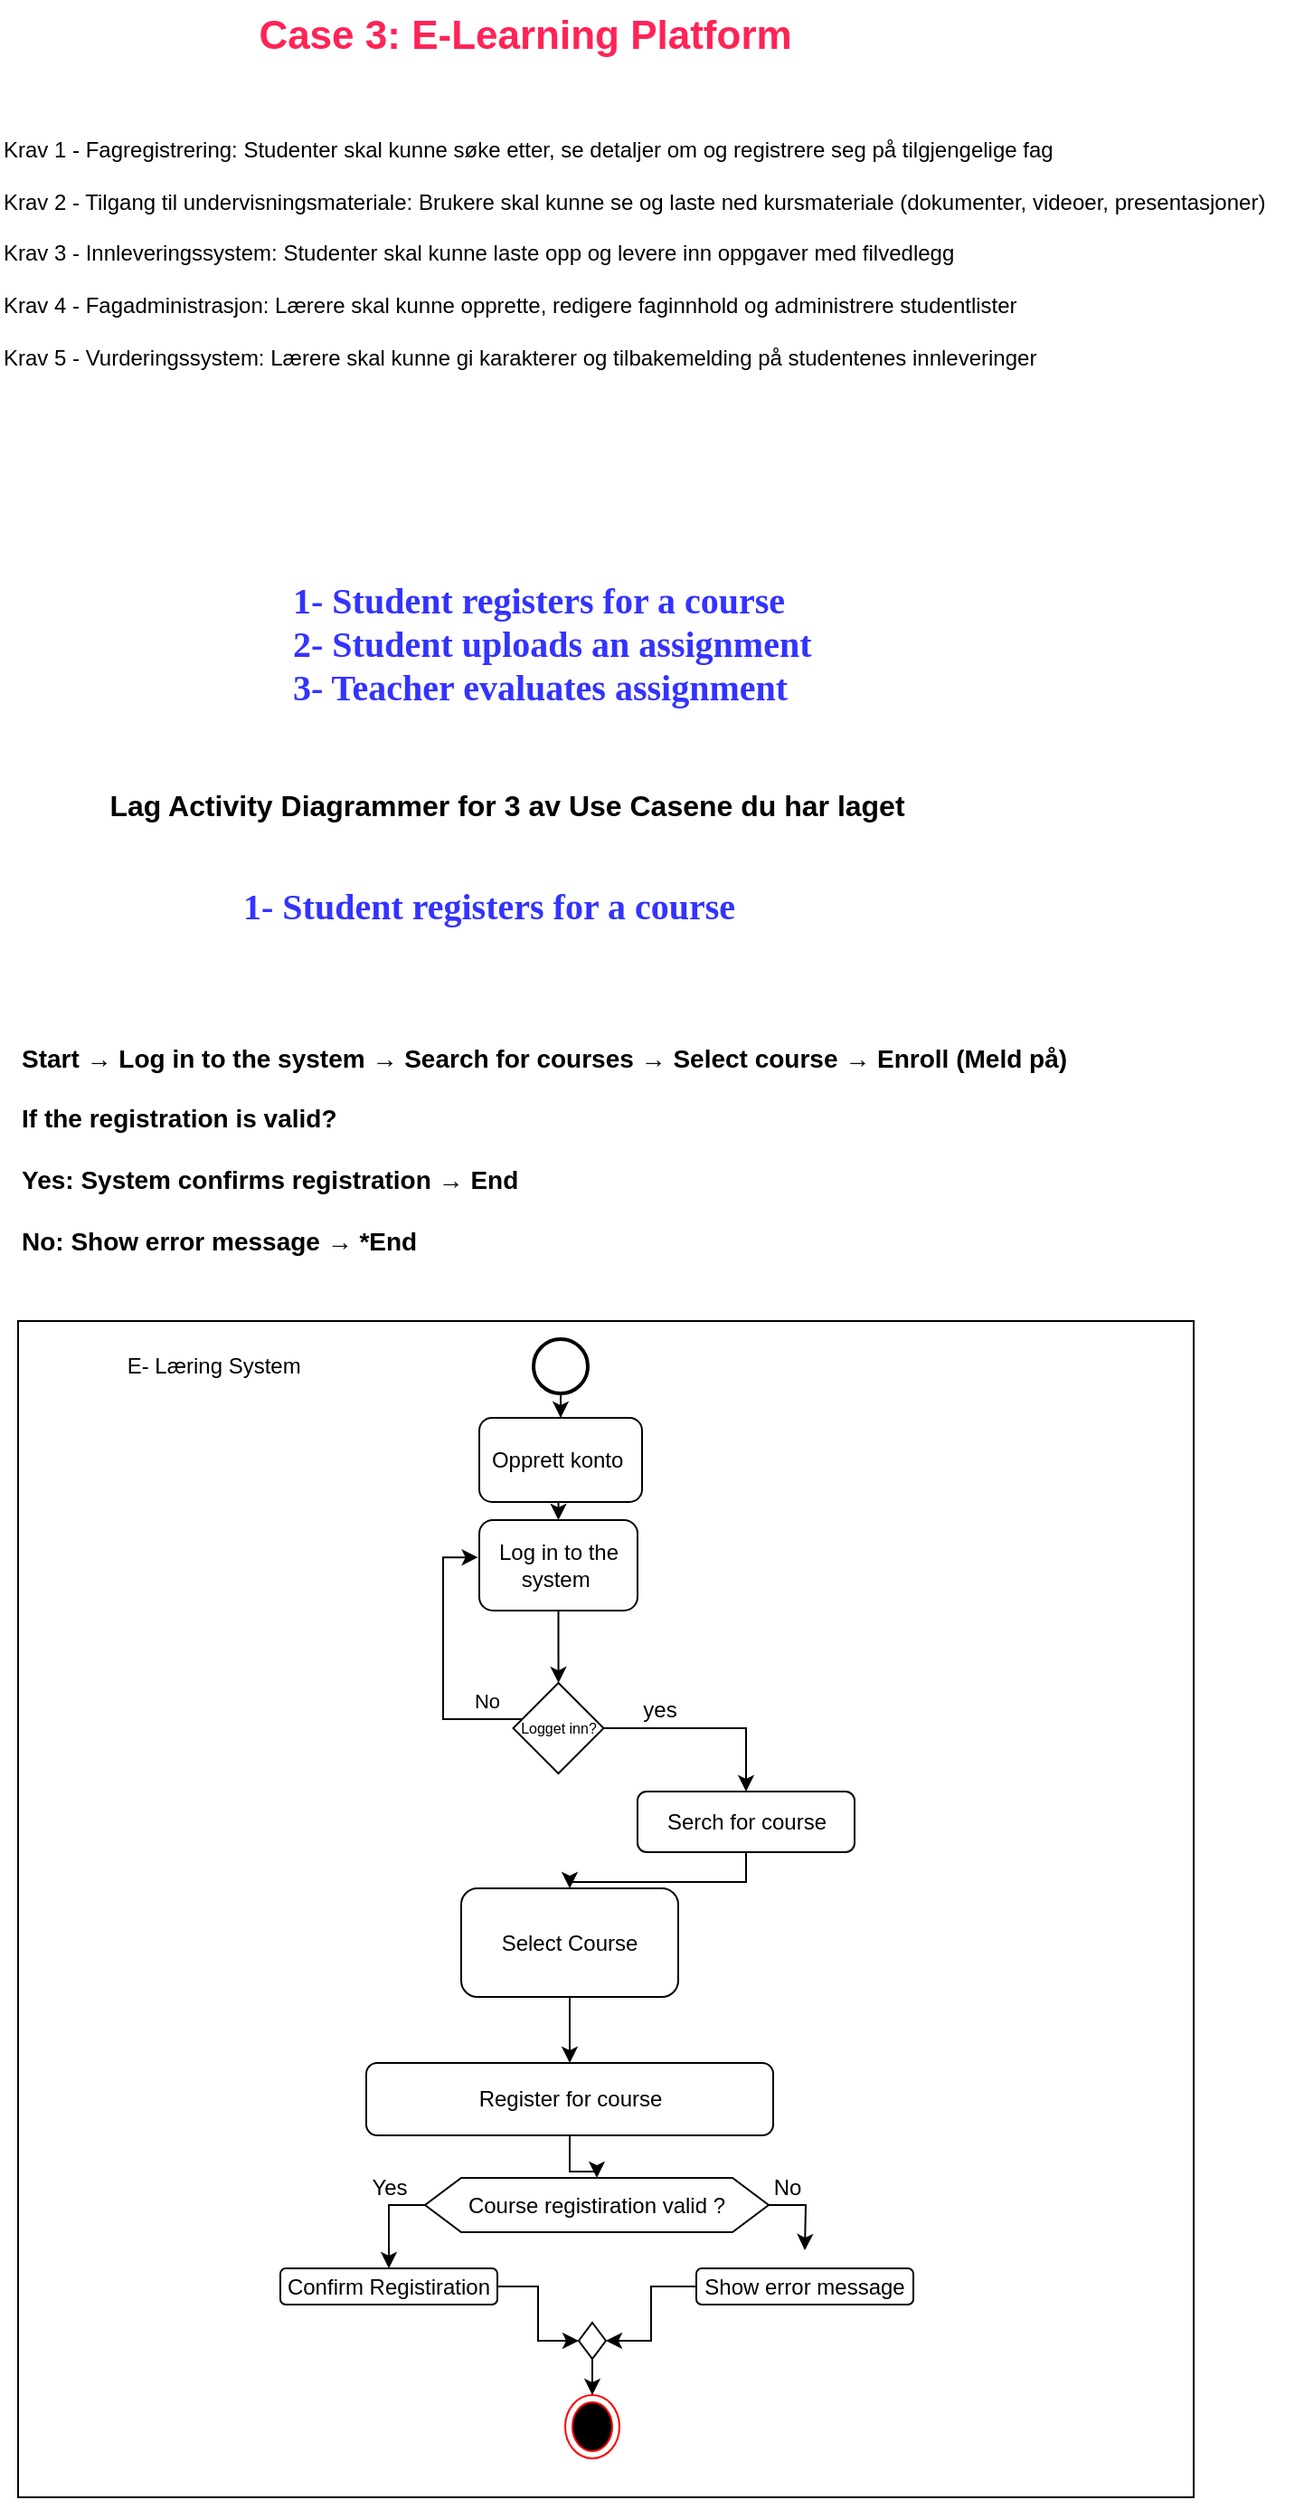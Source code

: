 <mxfile version="28.1.2">
  <diagram id="rVr2GnYfG8I3P8nDzQv8" name="Page-1">
    <mxGraphModel dx="1426" dy="979" grid="1" gridSize="10" guides="1" tooltips="1" connect="1" arrows="1" fold="1" page="1" pageScale="1" pageWidth="850" pageHeight="1100" math="0" shadow="0">
      <root>
        <mxCell id="0" />
        <mxCell id="1" parent="0" />
        <mxCell id="q8N_jg_t_UJ2S619aD_E-1" value="Case 3: E-Learning Platform" style="text;html=1;align=center;verticalAlign=middle;resizable=0;points=[];autosize=1;strokeColor=none;fillColor=none;fontColor=#FF2356;fontStyle=1;fontSize=22;" parent="1" vertex="1">
          <mxGeometry x="220" y="60" width="300" height="40" as="geometry" />
        </mxCell>
        <mxCell id="q8N_jg_t_UJ2S619aD_E-2" value="&lt;div&gt;1- Student registers for a course&lt;/div&gt;&lt;div&gt;2- Student uploads an assignment&lt;/div&gt;&lt;div&gt;3- Teacher evaluates assignment&lt;/div&gt;" style="text;html=1;align=left;verticalAlign=middle;resizable=0;points=[];autosize=1;strokeColor=none;fillColor=none;fontStyle=1;fontFamily=Times New Roman;fontColor=#3333FF;fontSize=20;" parent="1" vertex="1">
          <mxGeometry x="240" y="370" width="290" height="90" as="geometry" />
        </mxCell>
        <mxCell id="q8N_jg_t_UJ2S619aD_E-4" value="Lag Activity Diagrammer for 3 av Use Casene du har laget" style="text;html=1;align=center;verticalAlign=middle;resizable=0;points=[];autosize=1;strokeColor=none;fillColor=none;fontStyle=1;fontSize=16;" parent="1" vertex="1">
          <mxGeometry x="140" y="490" width="440" height="30" as="geometry" />
        </mxCell>
        <mxCell id="q8N_jg_t_UJ2S619aD_E-5" value="&lt;span style=&quot;color: rgb(51, 51, 255); font-family: &amp;quot;Times New Roman&amp;quot;; font-size: 20px; font-weight: 700; text-align: left;&quot;&gt;1- Student registers for a course&lt;/span&gt;" style="text;html=1;align=center;verticalAlign=middle;resizable=0;points=[];autosize=1;strokeColor=none;fillColor=none;" parent="1" vertex="1">
          <mxGeometry x="200" y="540" width="300" height="40" as="geometry" />
        </mxCell>
        <mxCell id="q8N_jg_t_UJ2S619aD_E-6" value="Start → Log in to the system → Search for courses → Select course → Enroll (Meld på)&lt;br&gt;&lt;br&gt;&lt;div&gt;If the registration is valid?&lt;br&gt;&lt;br&gt;&lt;/div&gt;&lt;div&gt;Yes: System confirms registration → End&lt;br&gt;&lt;br&gt;&lt;/div&gt;&lt;div&gt;No: Show error message → *End&lt;/div&gt;" style="text;html=1;align=left;verticalAlign=middle;resizable=0;points=[];autosize=1;strokeColor=none;fillColor=none;fontSize=14;fontStyle=1" parent="1" vertex="1">
          <mxGeometry x="90" y="630" width="570" height="130" as="geometry" />
        </mxCell>
        <mxCell id="57dZ45VM17CHzMFOVxee-1" value="&lt;div&gt;Krav 1 - Fagregistrering: Studenter skal kunne søke etter, se detaljer om og registrere seg på tilgjengelige fag&lt;/div&gt;&lt;div&gt;&lt;br&gt;&lt;/div&gt;&lt;div&gt;Krav 2 - Tilgang til undervisningsmateriale: Brukere skal kunne se og laste ned kursmateriale (dokumenter, videoer, presentasjoner)&lt;/div&gt;&lt;div&gt;&lt;br&gt;&lt;/div&gt;&lt;div&gt;Krav 3 - Innleveringssystem: Studenter skal kunne laste opp og levere inn oppgaver med filvedlegg&lt;/div&gt;&lt;div&gt;&lt;br&gt;&lt;/div&gt;&lt;div&gt;Krav 4 - Fagadministrasjon: Lærere skal kunne opprette, redigere faginnhold og administrere studentlister&lt;/div&gt;&lt;div&gt;&lt;br&gt;&lt;/div&gt;&lt;div&gt;Krav 5 - Vurderingssystem: Lærere skal kunne gi karakterer og tilbakemelding på studentenes innleveringer&lt;/div&gt;" style="text;html=1;align=left;verticalAlign=middle;resizable=0;points=[];autosize=1;strokeColor=none;fillColor=none;" vertex="1" parent="1">
          <mxGeometry x="80" y="130" width="720" height="140" as="geometry" />
        </mxCell>
        <mxCell id="57dZ45VM17CHzMFOVxee-3" value="" style="whiteSpace=wrap;html=1;aspect=fixed;" vertex="1" parent="1">
          <mxGeometry x="90" y="790" width="650" height="650" as="geometry" />
        </mxCell>
        <mxCell id="57dZ45VM17CHzMFOVxee-4" value="E- Læring System&amp;nbsp;" style="text;html=1;align=center;verticalAlign=middle;whiteSpace=wrap;rounded=0;" vertex="1" parent="1">
          <mxGeometry x="115" y="800" width="170" height="30" as="geometry" />
        </mxCell>
        <mxCell id="57dZ45VM17CHzMFOVxee-5" style="edgeStyle=orthogonalEdgeStyle;rounded=0;orthogonalLoop=1;jettySize=auto;html=1;entryX=0.5;entryY=0;entryDx=0;entryDy=0;" edge="1" parent="1" target="57dZ45VM17CHzMFOVxee-7">
          <mxGeometry relative="1" as="geometry">
            <mxPoint x="395" y="843.5" as="sourcePoint" />
          </mxGeometry>
        </mxCell>
        <mxCell id="57dZ45VM17CHzMFOVxee-6" value="" style="edgeStyle=orthogonalEdgeStyle;rounded=0;orthogonalLoop=1;jettySize=auto;html=1;" edge="1" parent="1" source="57dZ45VM17CHzMFOVxee-33" target="57dZ45VM17CHzMFOVxee-9">
          <mxGeometry relative="1" as="geometry" />
        </mxCell>
        <mxCell id="57dZ45VM17CHzMFOVxee-7" value="Log in to the system&amp;nbsp;" style="rounded=1;whiteSpace=wrap;html=1;" vertex="1" parent="1">
          <mxGeometry x="345" y="900" width="87.5" height="50" as="geometry" />
        </mxCell>
        <mxCell id="57dZ45VM17CHzMFOVxee-8" value="" style="edgeStyle=orthogonalEdgeStyle;rounded=0;orthogonalLoop=1;jettySize=auto;html=1;" edge="1" parent="1" source="57dZ45VM17CHzMFOVxee-9" target="57dZ45VM17CHzMFOVxee-11">
          <mxGeometry relative="1" as="geometry">
            <Array as="points">
              <mxPoint x="493" y="1100" />
              <mxPoint x="395" y="1100" />
            </Array>
          </mxGeometry>
        </mxCell>
        <mxCell id="57dZ45VM17CHzMFOVxee-9" value="Serch for course" style="rounded=1;whiteSpace=wrap;html=1;" vertex="1" parent="1">
          <mxGeometry x="432.5" y="1050" width="120" height="33.5" as="geometry" />
        </mxCell>
        <mxCell id="57dZ45VM17CHzMFOVxee-10" value="" style="edgeStyle=orthogonalEdgeStyle;rounded=0;orthogonalLoop=1;jettySize=auto;html=1;" edge="1" parent="1" source="57dZ45VM17CHzMFOVxee-11" target="57dZ45VM17CHzMFOVxee-13">
          <mxGeometry relative="1" as="geometry" />
        </mxCell>
        <mxCell id="57dZ45VM17CHzMFOVxee-11" value="Select Course" style="rounded=1;whiteSpace=wrap;html=1;" vertex="1" parent="1">
          <mxGeometry x="335" y="1103.5" width="120" height="60" as="geometry" />
        </mxCell>
        <mxCell id="57dZ45VM17CHzMFOVxee-12" value="" style="edgeStyle=orthogonalEdgeStyle;rounded=0;orthogonalLoop=1;jettySize=auto;html=1;" edge="1" parent="1" source="57dZ45VM17CHzMFOVxee-13" target="57dZ45VM17CHzMFOVxee-16">
          <mxGeometry relative="1" as="geometry" />
        </mxCell>
        <mxCell id="57dZ45VM17CHzMFOVxee-13" value="Register for course" style="rounded=1;whiteSpace=wrap;html=1;" vertex="1" parent="1">
          <mxGeometry x="282.5" y="1200" width="225" height="40" as="geometry" />
        </mxCell>
        <mxCell id="57dZ45VM17CHzMFOVxee-14" style="edgeStyle=orthogonalEdgeStyle;rounded=0;orthogonalLoop=1;jettySize=auto;html=1;" edge="1" parent="1" source="57dZ45VM17CHzMFOVxee-16">
          <mxGeometry relative="1" as="geometry">
            <mxPoint x="525" y="1303.5" as="targetPoint" />
          </mxGeometry>
        </mxCell>
        <mxCell id="57dZ45VM17CHzMFOVxee-15" style="edgeStyle=orthogonalEdgeStyle;rounded=0;orthogonalLoop=1;jettySize=auto;html=1;" edge="1" parent="1" source="57dZ45VM17CHzMFOVxee-16">
          <mxGeometry relative="1" as="geometry">
            <mxPoint x="295" y="1313.5" as="targetPoint" />
            <Array as="points">
              <mxPoint x="295" y="1278.5" />
              <mxPoint x="295" y="1313.5" />
            </Array>
          </mxGeometry>
        </mxCell>
        <mxCell id="57dZ45VM17CHzMFOVxee-16" value="Course registiration valid ?" style="shape=hexagon;perimeter=hexagonPerimeter2;whiteSpace=wrap;html=1;fixedSize=1;" vertex="1" parent="1">
          <mxGeometry x="315" y="1263.5" width="190" height="30" as="geometry" />
        </mxCell>
        <mxCell id="57dZ45VM17CHzMFOVxee-17" value="No" style="text;html=1;align=center;verticalAlign=middle;resizable=0;points=[];autosize=1;strokeColor=none;fillColor=none;" vertex="1" parent="1">
          <mxGeometry x="495" y="1253.5" width="40" height="30" as="geometry" />
        </mxCell>
        <mxCell id="57dZ45VM17CHzMFOVxee-18" value="Yes" style="text;html=1;align=center;verticalAlign=middle;resizable=0;points=[];autosize=1;strokeColor=none;fillColor=none;" vertex="1" parent="1">
          <mxGeometry x="275" y="1253.5" width="40" height="30" as="geometry" />
        </mxCell>
        <mxCell id="57dZ45VM17CHzMFOVxee-19" style="edgeStyle=orthogonalEdgeStyle;rounded=0;orthogonalLoop=1;jettySize=auto;html=1;entryX=1;entryY=0.5;entryDx=0;entryDy=0;" edge="1" parent="1" source="57dZ45VM17CHzMFOVxee-20" target="57dZ45VM17CHzMFOVxee-24">
          <mxGeometry relative="1" as="geometry" />
        </mxCell>
        <mxCell id="57dZ45VM17CHzMFOVxee-20" value="Show error message" style="rounded=1;whiteSpace=wrap;html=1;" vertex="1" parent="1">
          <mxGeometry x="465" y="1313.5" width="120" height="20" as="geometry" />
        </mxCell>
        <mxCell id="57dZ45VM17CHzMFOVxee-21" style="edgeStyle=orthogonalEdgeStyle;rounded=0;orthogonalLoop=1;jettySize=auto;html=1;entryX=0;entryY=0.5;entryDx=0;entryDy=0;" edge="1" parent="1" source="57dZ45VM17CHzMFOVxee-22" target="57dZ45VM17CHzMFOVxee-24">
          <mxGeometry relative="1" as="geometry" />
        </mxCell>
        <mxCell id="57dZ45VM17CHzMFOVxee-22" value="Confirm Registiration" style="rounded=1;whiteSpace=wrap;html=1;" vertex="1" parent="1">
          <mxGeometry x="235" y="1313.5" width="120" height="20" as="geometry" />
        </mxCell>
        <mxCell id="57dZ45VM17CHzMFOVxee-23" value="" style="edgeStyle=orthogonalEdgeStyle;rounded=0;orthogonalLoop=1;jettySize=auto;html=1;" edge="1" parent="1" source="57dZ45VM17CHzMFOVxee-24" target="57dZ45VM17CHzMFOVxee-25">
          <mxGeometry relative="1" as="geometry" />
        </mxCell>
        <mxCell id="57dZ45VM17CHzMFOVxee-24" value="" style="rhombus;whiteSpace=wrap;html=1;" vertex="1" parent="1">
          <mxGeometry x="400" y="1343.5" width="15" height="20" as="geometry" />
        </mxCell>
        <mxCell id="57dZ45VM17CHzMFOVxee-25" value="" style="ellipse;html=1;shape=endState;fillColor=#000000;strokeColor=#ff0000;" vertex="1" parent="1">
          <mxGeometry x="392.5" y="1383.5" width="30" height="35" as="geometry" />
        </mxCell>
        <mxCell id="57dZ45VM17CHzMFOVxee-26" value="" style="edgeStyle=orthogonalEdgeStyle;rounded=0;orthogonalLoop=1;jettySize=auto;html=1;" edge="1" parent="1" source="57dZ45VM17CHzMFOVxee-27" target="57dZ45VM17CHzMFOVxee-28">
          <mxGeometry relative="1" as="geometry" />
        </mxCell>
        <mxCell id="57dZ45VM17CHzMFOVxee-27" value="" style="strokeWidth=2;html=1;shape=mxgraph.flowchart.start_2;whiteSpace=wrap;strokeColor=#000000;" vertex="1" parent="1">
          <mxGeometry x="375" y="800" width="30" height="30" as="geometry" />
        </mxCell>
        <mxCell id="57dZ45VM17CHzMFOVxee-28" value="Opprett konto&amp;nbsp;" style="rounded=1;whiteSpace=wrap;html=1;" vertex="1" parent="1">
          <mxGeometry x="345" y="843.5" width="90" height="46.5" as="geometry" />
        </mxCell>
        <mxCell id="57dZ45VM17CHzMFOVxee-29" value="yes" style="text;strokeColor=none;align=center;fillColor=none;html=1;verticalAlign=middle;whiteSpace=wrap;rounded=0;" vertex="1" parent="1">
          <mxGeometry x="415" y="990" width="60" height="30" as="geometry" />
        </mxCell>
        <mxCell id="57dZ45VM17CHzMFOVxee-30" style="edgeStyle=orthogonalEdgeStyle;rounded=0;orthogonalLoop=1;jettySize=auto;html=1;entryX=-0.008;entryY=0.412;entryDx=0;entryDy=0;entryPerimeter=0;" edge="1" parent="1" source="57dZ45VM17CHzMFOVxee-33" target="57dZ45VM17CHzMFOVxee-7">
          <mxGeometry relative="1" as="geometry">
            <Array as="points">
              <mxPoint x="325" y="1010" />
              <mxPoint x="325" y="921" />
            </Array>
          </mxGeometry>
        </mxCell>
        <mxCell id="57dZ45VM17CHzMFOVxee-31" value="No" style="edgeLabel;html=1;align=center;verticalAlign=middle;resizable=0;points=[];" vertex="1" connectable="0" parent="57dZ45VM17CHzMFOVxee-30">
          <mxGeometry x="-0.776" y="-1" relative="1" as="geometry">
            <mxPoint x="-3" y="-9" as="offset" />
          </mxGeometry>
        </mxCell>
        <mxCell id="57dZ45VM17CHzMFOVxee-32" value="" style="edgeStyle=orthogonalEdgeStyle;rounded=0;orthogonalLoop=1;jettySize=auto;html=1;" edge="1" parent="1" source="57dZ45VM17CHzMFOVxee-7" target="57dZ45VM17CHzMFOVxee-33">
          <mxGeometry relative="1" as="geometry">
            <mxPoint x="389" y="950" as="sourcePoint" />
            <mxPoint x="493" y="1050" as="targetPoint" />
          </mxGeometry>
        </mxCell>
        <mxCell id="57dZ45VM17CHzMFOVxee-33" value="Logget inn?" style="rhombus;whiteSpace=wrap;html=1;fontSize=8;" vertex="1" parent="1">
          <mxGeometry x="363.75" y="990" width="50" height="50" as="geometry" />
        </mxCell>
      </root>
    </mxGraphModel>
  </diagram>
</mxfile>
